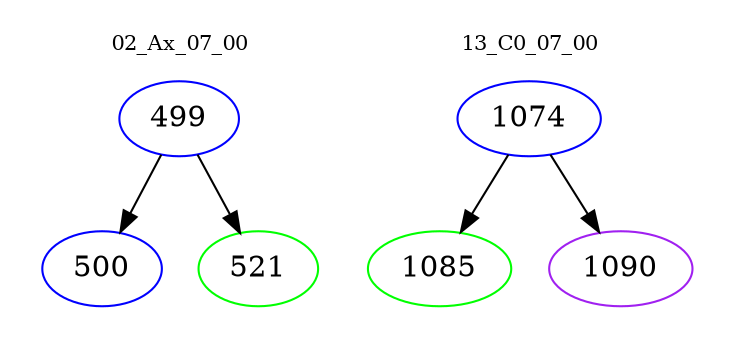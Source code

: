 digraph{
subgraph cluster_0 {
color = white
label = "02_Ax_07_00";
fontsize=10;
T0_499 [label="499", color="blue"]
T0_499 -> T0_500 [color="black"]
T0_500 [label="500", color="blue"]
T0_499 -> T0_521 [color="black"]
T0_521 [label="521", color="green"]
}
subgraph cluster_1 {
color = white
label = "13_C0_07_00";
fontsize=10;
T1_1074 [label="1074", color="blue"]
T1_1074 -> T1_1085 [color="black"]
T1_1085 [label="1085", color="green"]
T1_1074 -> T1_1090 [color="black"]
T1_1090 [label="1090", color="purple"]
}
}
